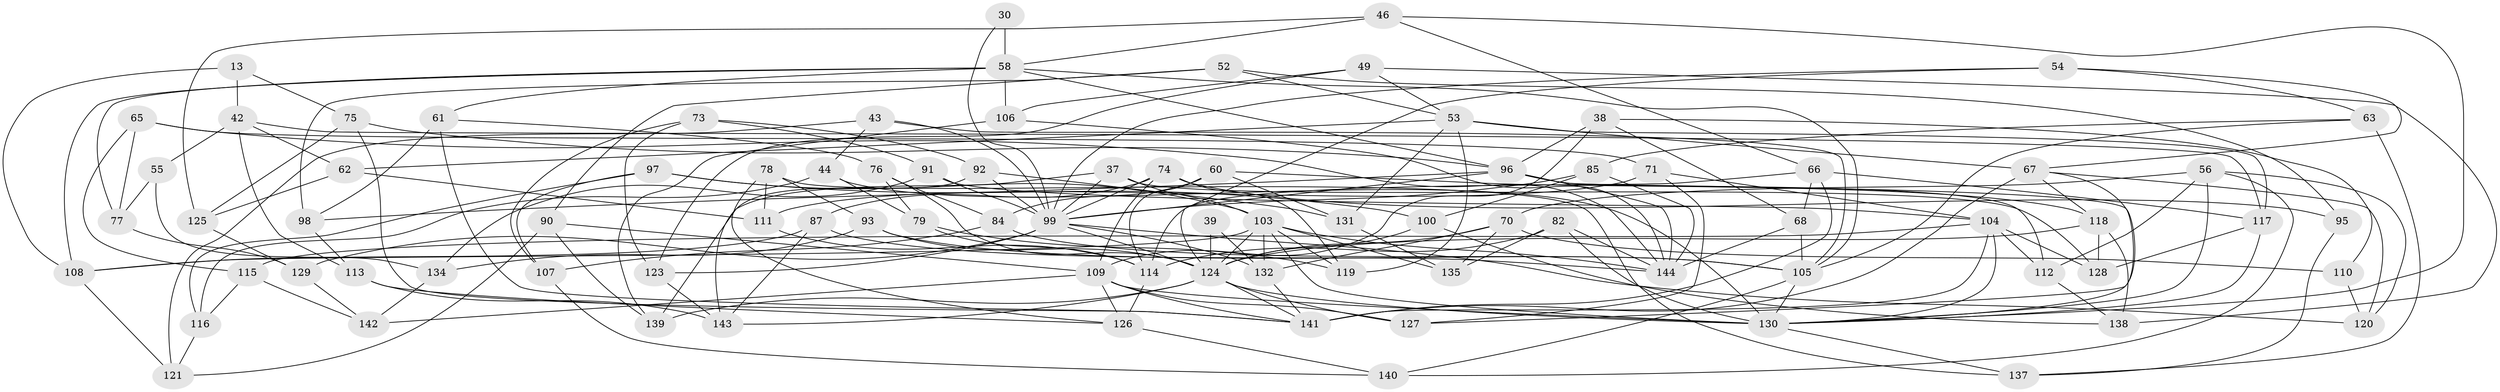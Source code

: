 // original degree distribution, {4: 1.0}
// Generated by graph-tools (version 1.1) at 2025/04/03/04/25 22:04:13]
// undirected, 86 vertices, 207 edges
graph export_dot {
graph [start="1"]
  node [color=gray90,style=filled];
  13;
  30;
  37;
  38;
  39;
  42 [super="+33"];
  43;
  44;
  46;
  49;
  52;
  53 [super="+51"];
  54;
  55;
  56 [super="+7"];
  58 [super="+8+19"];
  60;
  61;
  62;
  63;
  65;
  66 [super="+40"];
  67 [super="+57"];
  68;
  70 [super="+25"];
  71;
  73;
  74 [super="+22"];
  75;
  76;
  77;
  78;
  79;
  82;
  84;
  85;
  87;
  90;
  91;
  92;
  93;
  95;
  96 [super="+23+35"];
  97;
  98;
  99 [super="+88+81"];
  100;
  103 [super="+102"];
  104 [super="+34+45"];
  105 [super="+83"];
  106;
  107;
  108 [super="+11"];
  109 [super="+94"];
  110;
  111;
  112;
  113;
  114 [super="+2+47"];
  115;
  116;
  117 [super="+72"];
  118 [super="+86"];
  119;
  120 [super="+18"];
  121;
  123;
  124 [super="+10+26+69+89"];
  125;
  126 [super="+80"];
  127;
  128;
  129;
  130 [super="+4+101+59+28"];
  131;
  132 [super="+3"];
  134;
  135 [super="+122"];
  137;
  138;
  139;
  140;
  141 [super="+133"];
  142;
  143 [super="+136"];
  144 [super="+1+5"];
  13 -- 42;
  13 -- 108 [weight=2];
  13 -- 75;
  30 -- 58 [weight=3];
  30 -- 99;
  37 -- 128;
  37 -- 99;
  37 -- 139;
  37 -- 103;
  38 -- 109;
  38 -- 110;
  38 -- 96;
  38 -- 68;
  39 -- 132 [weight=2];
  39 -- 124 [weight=2];
  42 -- 55 [weight=2];
  42 -- 113;
  42 -- 62;
  42 -- 117;
  43 -- 121;
  43 -- 44;
  43 -- 105;
  43 -- 99;
  44 -- 116;
  44 -- 79;
  44 -- 130;
  46 -- 58;
  46 -- 125;
  46 -- 130;
  46 -- 66;
  49 -- 106;
  49 -- 123;
  49 -- 138;
  49 -- 53;
  52 -- 98;
  52 -- 53;
  52 -- 95;
  52 -- 90;
  53 -- 131;
  53 -- 67 [weight=2];
  53 -- 119;
  53 -- 62;
  53 -- 117;
  54 -- 63;
  54 -- 124;
  54 -- 67;
  54 -- 99;
  55 -- 77;
  55 -- 134;
  56 -- 112;
  56 -- 120 [weight=2];
  56 -- 140;
  56 -- 130;
  56 -- 70;
  58 -- 61;
  58 -- 106;
  58 -- 108;
  58 -- 77;
  58 -- 105;
  58 -- 96;
  60 -- 131;
  60 -- 84;
  60 -- 114;
  60 -- 118;
  61 -- 76;
  61 -- 98;
  61 -- 141;
  62 -- 111;
  62 -- 125;
  63 -- 85;
  63 -- 137;
  63 -- 105;
  65 -- 144;
  65 -- 115;
  65 -- 71;
  65 -- 77;
  66 -- 141 [weight=2];
  66 -- 114 [weight=2];
  66 -- 68;
  66 -- 117 [weight=2];
  67 -- 118;
  67 -- 120;
  67 -- 127;
  67 -- 141 [weight=2];
  68 -- 105;
  68 -- 144;
  70 -- 135 [weight=2];
  70 -- 132;
  70 -- 124;
  70 -- 110;
  71 -- 127;
  71 -- 111;
  71 -- 104;
  73 -- 107;
  73 -- 123;
  73 -- 92;
  73 -- 91;
  74 -- 87;
  74 -- 95 [weight=2];
  74 -- 119;
  74 -- 109;
  74 -- 99;
  75 -- 125;
  75 -- 96;
  75 -- 141;
  76 -- 84;
  76 -- 79;
  76 -- 124;
  77 -- 129;
  78 -- 137;
  78 -- 93;
  78 -- 111;
  78 -- 126;
  79 -- 119;
  79 -- 114;
  82 -- 135;
  82 -- 144;
  82 -- 130;
  82 -- 114;
  84 -- 105;
  84 -- 107;
  85 -- 100;
  85 -- 144;
  85 -- 99;
  87 -- 143;
  87 -- 108;
  87 -- 144;
  90 -- 121;
  90 -- 139;
  90 -- 109;
  91 -- 134;
  91 -- 104;
  91 -- 99;
  92 -- 143;
  92 -- 131;
  92 -- 99;
  93 -- 134;
  93 -- 105;
  93 -- 124;
  95 -- 137;
  96 -- 112;
  96 -- 98;
  96 -- 144;
  96 -- 130;
  96 -- 99;
  97 -- 107;
  97 -- 116;
  97 -- 100;
  97 -- 103;
  98 -- 113;
  99 -- 129;
  99 -- 132;
  99 -- 124;
  99 -- 123;
  99 -- 120;
  100 -- 138;
  100 -- 124;
  103 -- 144;
  103 -- 124;
  103 -- 135 [weight=2];
  103 -- 130;
  103 -- 132;
  103 -- 108;
  103 -- 119;
  104 -- 112;
  104 -- 115;
  104 -- 128;
  104 -- 141 [weight=2];
  104 -- 130;
  105 -- 130;
  105 -- 140;
  106 -- 139;
  106 -- 144;
  107 -- 140;
  108 -- 121;
  109 -- 142;
  109 -- 130;
  109 -- 126;
  109 -- 127;
  109 -- 141;
  110 -- 120 [weight=2];
  111 -- 114;
  112 -- 138;
  113 -- 126;
  113 -- 143;
  114 -- 126 [weight=2];
  115 -- 116;
  115 -- 142;
  116 -- 121;
  117 -- 128;
  117 -- 130;
  118 -- 138;
  118 -- 124 [weight=2];
  118 -- 128;
  123 -- 143;
  124 -- 130 [weight=3];
  124 -- 139;
  124 -- 141 [weight=2];
  124 -- 143 [weight=2];
  124 -- 127;
  125 -- 129;
  126 -- 140;
  129 -- 142;
  130 -- 137;
  131 -- 135;
  132 -- 141;
  134 -- 142;
}
